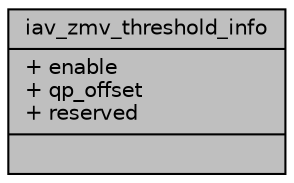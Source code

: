 digraph "iav_zmv_threshold_info"
{
 // INTERACTIVE_SVG=YES
 // LATEX_PDF_SIZE
  bgcolor="transparent";
  edge [fontname="Helvetica",fontsize="10",labelfontname="Helvetica",labelfontsize="10"];
  node [fontname="Helvetica",fontsize="10",shape=record];
  Node1 [label="{iav_zmv_threshold_info\n|+ enable\l+ qp_offset\l+ reserved\l|}",height=0.2,width=0.4,color="black", fillcolor="grey75", style="filled", fontcolor="black",tooltip=" "];
}
